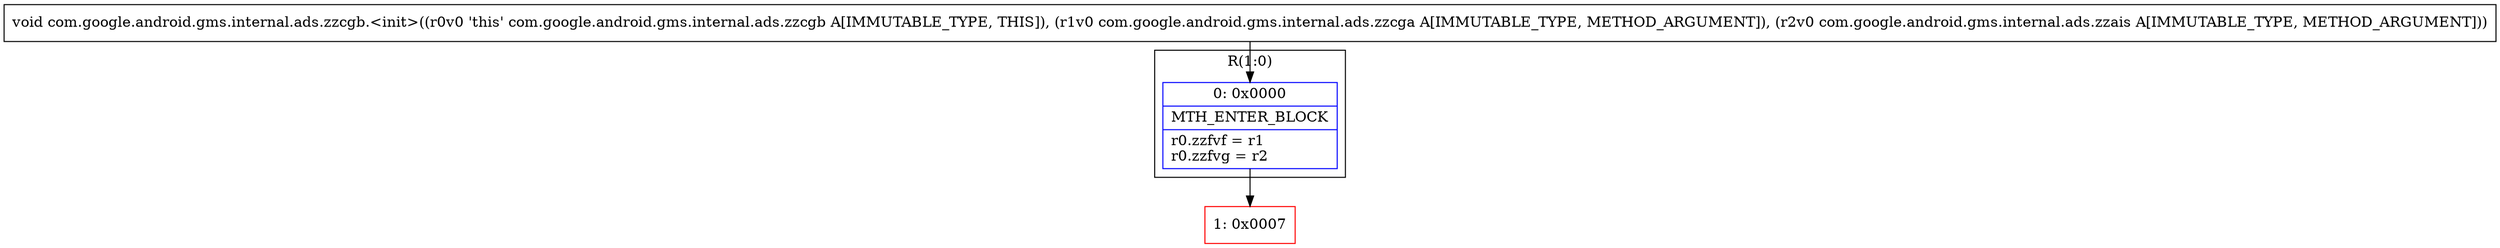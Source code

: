 digraph "CFG forcom.google.android.gms.internal.ads.zzcgb.\<init\>(Lcom\/google\/android\/gms\/internal\/ads\/zzcga;Lcom\/google\/android\/gms\/internal\/ads\/zzais;)V" {
subgraph cluster_Region_1776807174 {
label = "R(1:0)";
node [shape=record,color=blue];
Node_0 [shape=record,label="{0\:\ 0x0000|MTH_ENTER_BLOCK\l|r0.zzfvf = r1\lr0.zzfvg = r2\l}"];
}
Node_1 [shape=record,color=red,label="{1\:\ 0x0007}"];
MethodNode[shape=record,label="{void com.google.android.gms.internal.ads.zzcgb.\<init\>((r0v0 'this' com.google.android.gms.internal.ads.zzcgb A[IMMUTABLE_TYPE, THIS]), (r1v0 com.google.android.gms.internal.ads.zzcga A[IMMUTABLE_TYPE, METHOD_ARGUMENT]), (r2v0 com.google.android.gms.internal.ads.zzais A[IMMUTABLE_TYPE, METHOD_ARGUMENT])) }"];
MethodNode -> Node_0;
Node_0 -> Node_1;
}

